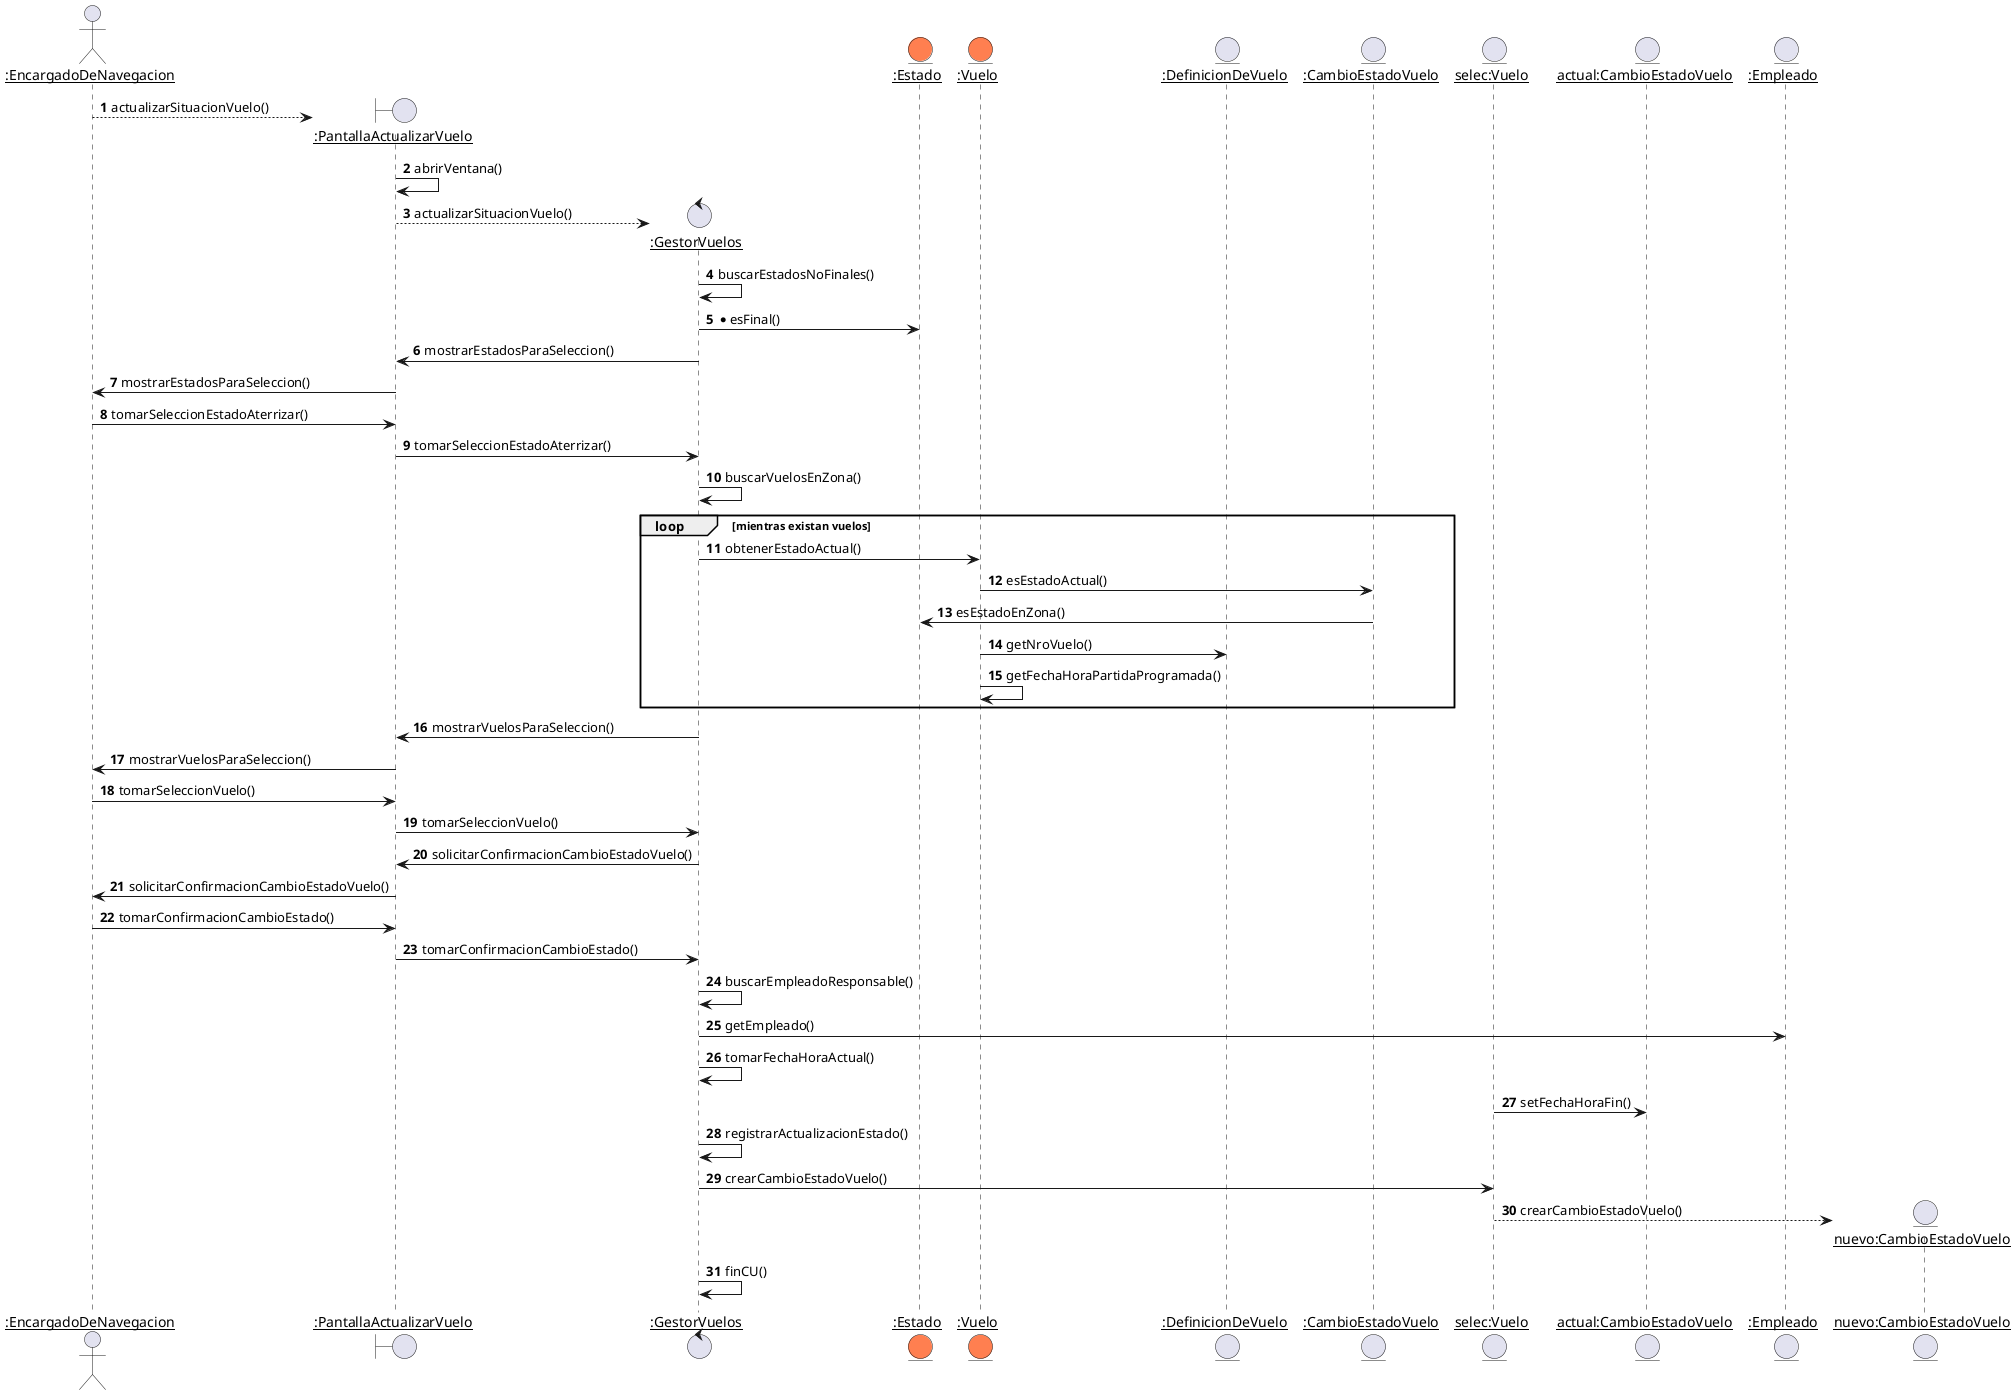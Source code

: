 @startuml Diagrama Secuencia CU 3 - Actualizar situación de vuelo
autonumber


actor "__:EncargadoDeNavegacion__" as EN
boundary "__:PantallaActualizarVuelo__" as Pantalla
control "__:GestorVuelos__" as G


EN --> Pantalla**: actualizarSituacionVuelo()
Pantalla -> Pantalla: abrirVentana()
Pantalla --> G**: actualizarSituacionVuelo()
G-> G: buscarEstadosNoFinales()


entity "__:Estado__" as E #Coral
G -> E: *esFinal()


G-> Pantalla: mostrarEstadosParaSeleccion()
Pantalla -> EN : mostrarEstadosParaSeleccion()
EN -> Pantalla: tomarSeleccionEstadoAterrizar()
Pantalla -> G: tomarSeleccionEstadoAterrizar()




entity "__:Vuelo__" as V #Coral
G -> G : buscarVuelosEnZona()


entity "__:DefinicionDeVuelo__" as DV
group loop [mientras existan vuelos]
G->V: obtenerEstadoActual()


entity "__:CambioEstadoVuelo__" as CEV
V -> CEV: esEstadoActual()


'duda, va de nuevo la entity ESTADO? (podría poner selecAterrizar:?)
CEV -> E: esEstadoEnZona()


'muestra de cada uno de los vuelos
'(número de vuelo y fecha y hora de partida programada).
V -> DV : getNroVuelo()
V->V : getFechaHoraPartidaProgramada()
end


G-> Pantalla: mostrarVuelosParaSeleccion()
Pantalla -> EN : mostrarVuelosParaSeleccion()


EN -> Pantalla: tomarSeleccionVuelo()
Pantalla -> G: tomarSeleccionVuelo()
entity "__selec:Vuelo__" as VueloSelec
entity "__actual:CambioEstadoVuelo__" as ActCEV


G->Pantalla: solicitarConfirmacionCambioEstadoVuelo()
Pantalla -> EN: solicitarConfirmacionCambioEstadoVuelo()
EN -> Pantalla: tomarConfirmacionCambioEstado()
Pantalla -> G: tomarConfirmacionCambioEstado()


G -> G: buscarEmpleadoResponsable()
entity "__:Empleado__" as Emp
G -> Emp: getEmpleado()
G -> G: tomarFechaHoraActual()


VueloSelec -> ActCEV: setFechaHoraFin()


G -> G: registrarActualizacionEstado()
G -> VueloSelec: crearCambioEstadoVuelo()


entity "__nuevo:CambioEstadoVuelo__" as newCEV
VueloSelec --> newCEV**: crearCambioEstadoVuelo()


G->G: finCU()
@enduml
